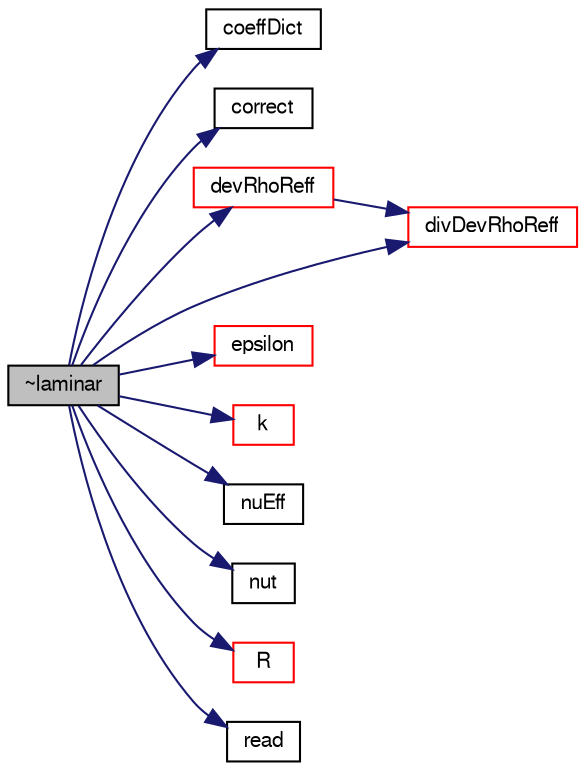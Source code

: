 digraph "~laminar"
{
  bgcolor="transparent";
  edge [fontname="FreeSans",fontsize="10",labelfontname="FreeSans",labelfontsize="10"];
  node [fontname="FreeSans",fontsize="10",shape=record];
  rankdir="LR";
  Node3 [label="~laminar",height=0.2,width=0.4,color="black", fillcolor="grey75", style="filled", fontcolor="black"];
  Node3 -> Node4 [color="midnightblue",fontsize="10",style="solid",fontname="FreeSans"];
  Node4 [label="coeffDict",height=0.2,width=0.4,color="black",URL="$a31202.html#a8d0d1388de2fa3abef52362d701a8fd5",tooltip="Const access to the coefficients dictionary. "];
  Node3 -> Node5 [color="midnightblue",fontsize="10",style="solid",fontname="FreeSans"];
  Node5 [label="correct",height=0.2,width=0.4,color="black",URL="$a31202.html#a3ae44b28050c3aa494c1d8e18cf618c1",tooltip="Correct the laminar viscosity. "];
  Node3 -> Node6 [color="midnightblue",fontsize="10",style="solid",fontname="FreeSans"];
  Node6 [label="devRhoReff",height=0.2,width=0.4,color="red",URL="$a31202.html#aedf05483d3f92845e23b6dae794b8712",tooltip="Return the effective stress tensor, i.e. the laminar stress. "];
  Node6 -> Node15 [color="midnightblue",fontsize="10",style="solid",fontname="FreeSans"];
  Node15 [label="divDevRhoReff",height=0.2,width=0.4,color="red",URL="$a31202.html#a7a84f03623a3b4ff20fa30a6fe6862a6",tooltip="Return the source term for the momentum equation. "];
  Node3 -> Node15 [color="midnightblue",fontsize="10",style="solid",fontname="FreeSans"];
  Node3 -> Node317 [color="midnightblue",fontsize="10",style="solid",fontname="FreeSans"];
  Node317 [label="epsilon",height=0.2,width=0.4,color="red",URL="$a31202.html#a0093128115ec2023bf146c7f983d15bb",tooltip="Return the turbulence kinetic energy dissipation rate,. "];
  Node3 -> Node320 [color="midnightblue",fontsize="10",style="solid",fontname="FreeSans"];
  Node320 [label="k",height=0.2,width=0.4,color="red",URL="$a31202.html#a4170ffa4e33cb7b1e7421485e6e11f81",tooltip="Return the turbulence kinetic energy, i.e. 0 for laminar flow. "];
  Node3 -> Node321 [color="midnightblue",fontsize="10",style="solid",fontname="FreeSans"];
  Node321 [label="nuEff",height=0.2,width=0.4,color="black",URL="$a31202.html#aa7f5538ea8a7e5c1a74ff589fac7a337",tooltip="Return the effective viscosity, i.e. the laminar viscosity. "];
  Node3 -> Node322 [color="midnightblue",fontsize="10",style="solid",fontname="FreeSans"];
  Node322 [label="nut",height=0.2,width=0.4,color="black",URL="$a31202.html#acf7994651ecae1b6fadf32480c1ad415",tooltip="Return the turbulence viscosity, i.e. 0 for laminar flow. "];
  Node3 -> Node323 [color="midnightblue",fontsize="10",style="solid",fontname="FreeSans"];
  Node323 [label="R",height=0.2,width=0.4,color="red",URL="$a31202.html#a0ab920a3614f76cbb8f6d1d550a6f7f3",tooltip="Return the Reynolds stress tensor, i.e. 0 for laminar flow. "];
  Node3 -> Node324 [color="midnightblue",fontsize="10",style="solid",fontname="FreeSans"];
  Node324 [label="read",height=0.2,width=0.4,color="black",URL="$a31202.html#af816873151ddb0126e98bb2f914d8ed5",tooltip="Read turbulenceProperties dictionary. "];
}
